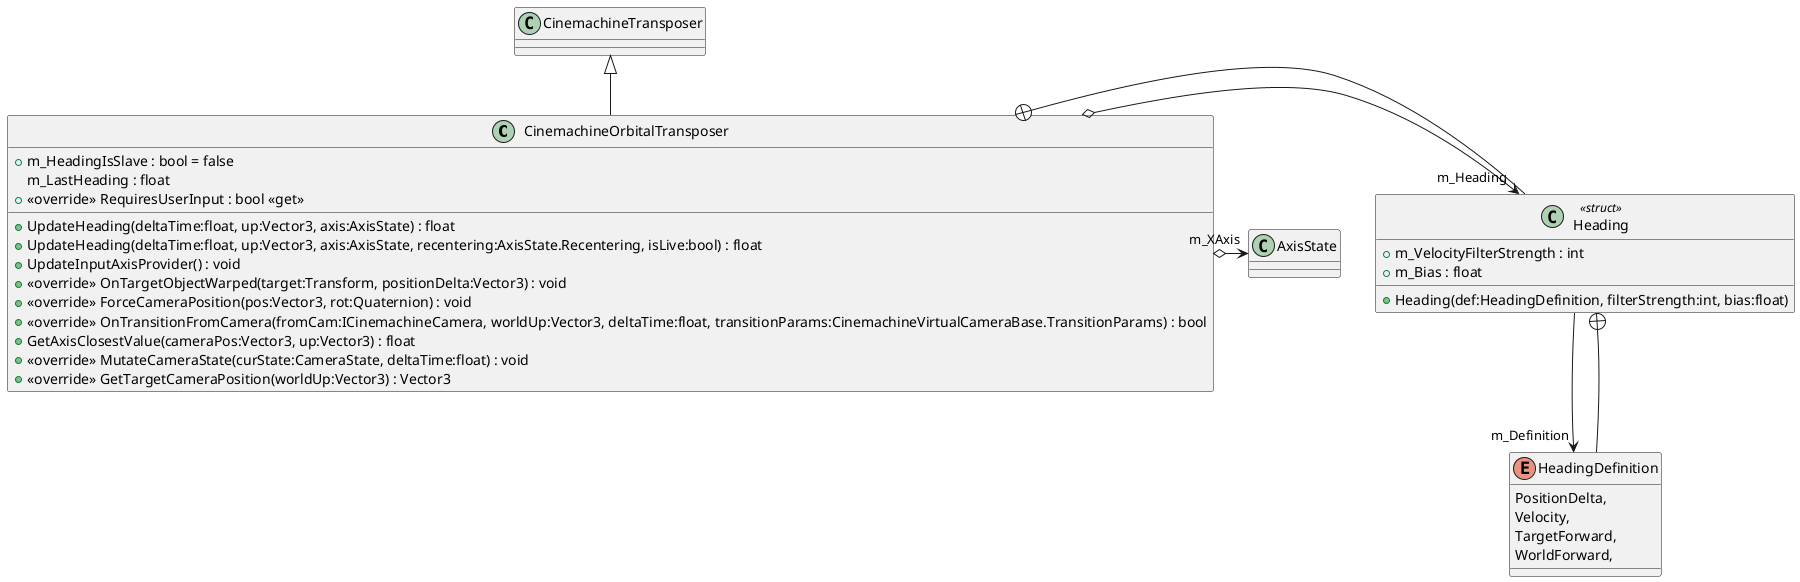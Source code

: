 @startuml
class CinemachineOrbitalTransposer {
    + m_HeadingIsSlave : bool = false
    + UpdateHeading(deltaTime:float, up:Vector3, axis:AxisState) : float
    + UpdateHeading(deltaTime:float, up:Vector3, axis:AxisState, recentering:AxisState.Recentering, isLive:bool) : float
    + UpdateInputAxisProvider() : void
    + <<override>> OnTargetObjectWarped(target:Transform, positionDelta:Vector3) : void
    + <<override>> ForceCameraPosition(pos:Vector3, rot:Quaternion) : void
    + <<override>> OnTransitionFromCamera(fromCam:ICinemachineCamera, worldUp:Vector3, deltaTime:float, transitionParams:CinemachineVirtualCameraBase.TransitionParams) : bool
    + GetAxisClosestValue(cameraPos:Vector3, up:Vector3) : float
    m_LastHeading : float
    + <<override>> MutateCameraState(curState:CameraState, deltaTime:float) : void
    + <<override>> GetTargetCameraPosition(worldUp:Vector3) : Vector3
    + <<override>> RequiresUserInput : bool <<get>>
}
class Heading <<struct>> {
    + m_VelocityFilterStrength : int
    + m_Bias : float
    + Heading(def:HeadingDefinition, filterStrength:int, bias:float)
}
enum HeadingDefinition {
    PositionDelta,
    Velocity,
    TargetForward,
    WorldForward,
}
CinemachineTransposer <|-- CinemachineOrbitalTransposer
CinemachineOrbitalTransposer o-> "m_Heading" Heading
CinemachineOrbitalTransposer o-> "m_XAxis" AxisState
CinemachineOrbitalTransposer +-- Heading
Heading --> "m_Definition" HeadingDefinition
Heading +-- HeadingDefinition
@enduml
